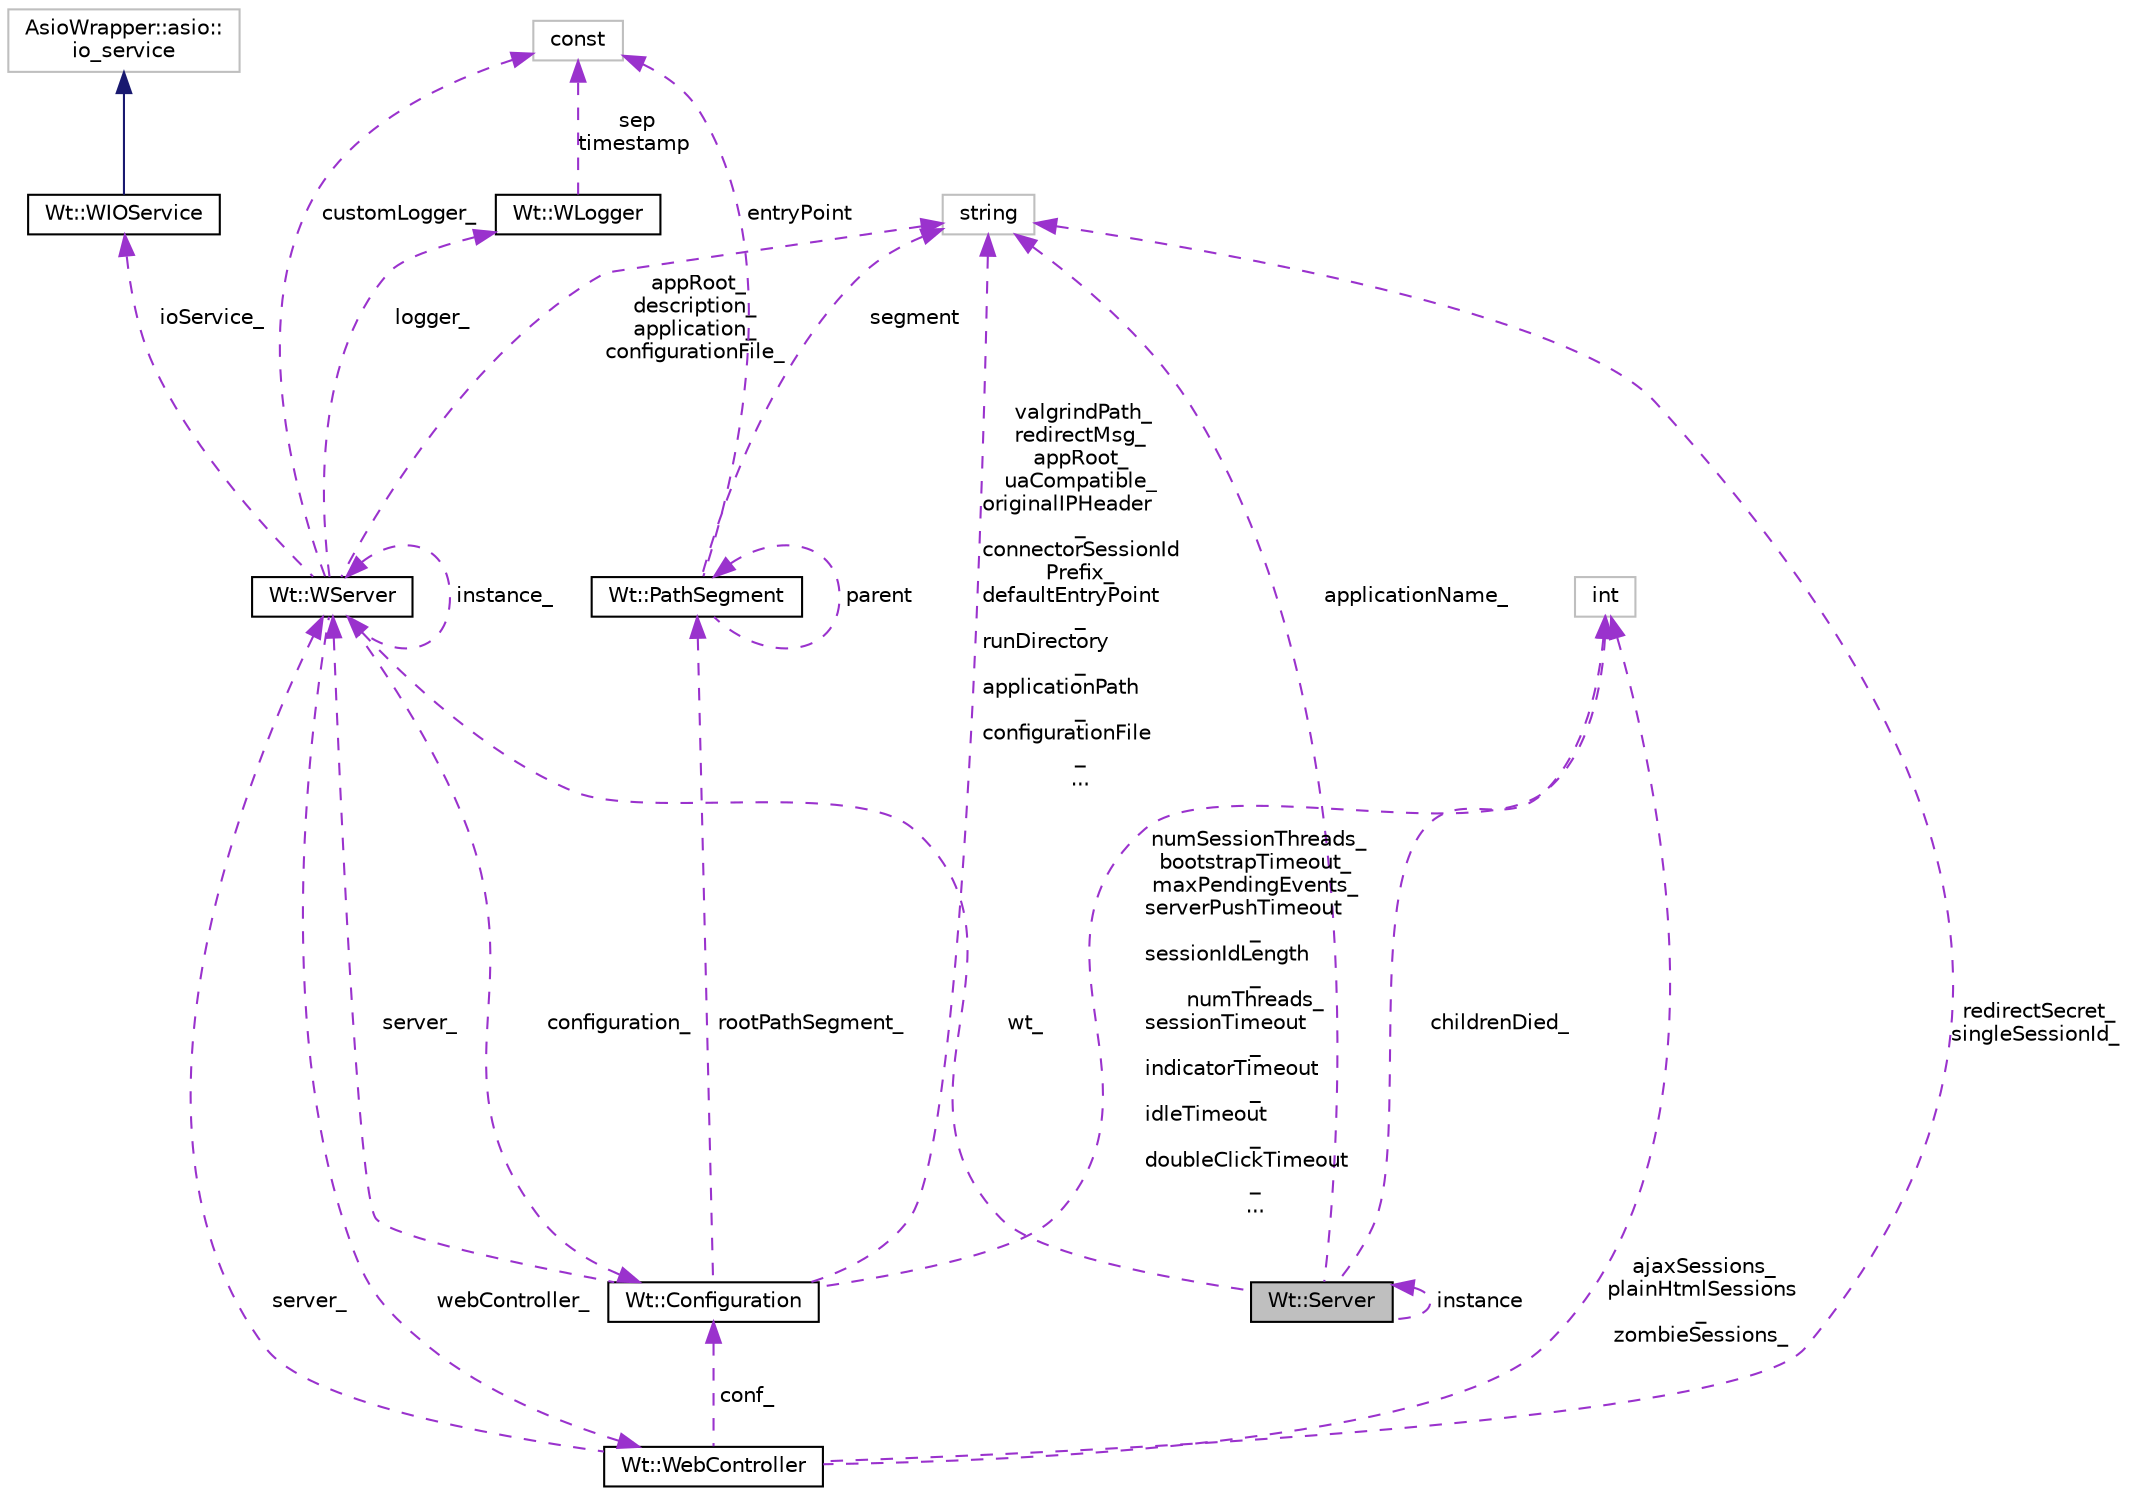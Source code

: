 digraph "Wt::Server"
{
 // LATEX_PDF_SIZE
  edge [fontname="Helvetica",fontsize="10",labelfontname="Helvetica",labelfontsize="10"];
  node [fontname="Helvetica",fontsize="10",shape=record];
  Node1 [label="Wt::Server",height=0.2,width=0.4,color="black", fillcolor="grey75", style="filled", fontcolor="black",tooltip=" "];
  Node1 -> Node1 [dir="back",color="darkorchid3",fontsize="10",style="dashed",label=" instance" ,fontname="Helvetica"];
  Node2 -> Node1 [dir="back",color="darkorchid3",fontsize="10",style="dashed",label=" wt_" ,fontname="Helvetica"];
  Node2 [label="Wt::WServer",height=0.2,width=0.4,color="black", fillcolor="white", style="filled",URL="$classWt_1_1WServer.html",tooltip="A class encapsulating a web application server."];
  Node3 -> Node2 [dir="back",color="darkorchid3",fontsize="10",style="dashed",label=" ioService_" ,fontname="Helvetica"];
  Node3 [label="Wt::WIOService",height=0.2,width=0.4,color="black", fillcolor="white", style="filled",URL="$classWt_1_1WIOService.html",tooltip="An I/O service."];
  Node4 -> Node3 [dir="back",color="midnightblue",fontsize="10",style="solid",fontname="Helvetica"];
  Node4 [label="AsioWrapper::asio::\lio_service",height=0.2,width=0.4,color="grey75", fillcolor="white", style="filled",tooltip=" "];
  Node5 -> Node2 [dir="back",color="darkorchid3",fontsize="10",style="dashed",label=" configuration_" ,fontname="Helvetica"];
  Node5 [label="Wt::Configuration",height=0.2,width=0.4,color="black", fillcolor="white", style="filled",URL="$classWt_1_1Configuration.html",tooltip=" "];
  Node6 -> Node5 [dir="back",color="darkorchid3",fontsize="10",style="dashed",label=" rootPathSegment_" ,fontname="Helvetica"];
  Node6 [label="Wt::PathSegment",height=0.2,width=0.4,color="black", fillcolor="white", style="filled",URL="$structWt_1_1PathSegment.html",tooltip=" "];
  Node6 -> Node6 [dir="back",color="darkorchid3",fontsize="10",style="dashed",label=" parent" ,fontname="Helvetica"];
  Node7 -> Node6 [dir="back",color="darkorchid3",fontsize="10",style="dashed",label=" segment" ,fontname="Helvetica"];
  Node7 [label="string",height=0.2,width=0.4,color="grey75", fillcolor="white", style="filled",tooltip=" "];
  Node8 -> Node6 [dir="back",color="darkorchid3",fontsize="10",style="dashed",label=" entryPoint" ,fontname="Helvetica"];
  Node8 [label="const",height=0.2,width=0.4,color="grey75", fillcolor="white", style="filled",tooltip=" "];
  Node2 -> Node5 [dir="back",color="darkorchid3",fontsize="10",style="dashed",label=" server_" ,fontname="Helvetica"];
  Node9 -> Node5 [dir="back",color="darkorchid3",fontsize="10",style="dashed",label=" numSessionThreads_\nbootstrapTimeout_\nmaxPendingEvents_\nserverPushTimeout\l_\nsessionIdLength\l_\nnumThreads_\nsessionTimeout\l_\nindicatorTimeout\l_\nidleTimeout\l_\ndoubleClickTimeout\l_\n..." ,fontname="Helvetica"];
  Node9 [label="int",height=0.2,width=0.4,color="grey75", fillcolor="white", style="filled",tooltip=" "];
  Node7 -> Node5 [dir="back",color="darkorchid3",fontsize="10",style="dashed",label=" valgrindPath_\nredirectMsg_\nappRoot_\nuaCompatible_\noriginalIPHeader\l_\nconnectorSessionId\lPrefix_\ndefaultEntryPoint\l_\nrunDirectory\l_\napplicationPath\l_\nconfigurationFile\l_\n..." ,fontname="Helvetica"];
  Node10 -> Node2 [dir="back",color="darkorchid3",fontsize="10",style="dashed",label=" logger_" ,fontname="Helvetica"];
  Node10 [label="Wt::WLogger",height=0.2,width=0.4,color="black", fillcolor="white", style="filled",URL="$classWt_1_1WLogger.html",tooltip="A simple logging class."];
  Node8 -> Node10 [dir="back",color="darkorchid3",fontsize="10",style="dashed",label=" sep\ntimestamp" ,fontname="Helvetica"];
  Node2 -> Node2 [dir="back",color="darkorchid3",fontsize="10",style="dashed",label=" instance_" ,fontname="Helvetica"];
  Node11 -> Node2 [dir="back",color="darkorchid3",fontsize="10",style="dashed",label=" webController_" ,fontname="Helvetica"];
  Node11 [label="Wt::WebController",height=0.2,width=0.4,color="black", fillcolor="white", style="filled",URL="$classWt_1_1WebController.html",tooltip=" "];
  Node5 -> Node11 [dir="back",color="darkorchid3",fontsize="10",style="dashed",label=" conf_" ,fontname="Helvetica"];
  Node2 -> Node11 [dir="back",color="darkorchid3",fontsize="10",style="dashed",label=" server_" ,fontname="Helvetica"];
  Node9 -> Node11 [dir="back",color="darkorchid3",fontsize="10",style="dashed",label=" ajaxSessions_\nplainHtmlSessions\l_\nzombieSessions_" ,fontname="Helvetica"];
  Node7 -> Node11 [dir="back",color="darkorchid3",fontsize="10",style="dashed",label=" redirectSecret_\nsingleSessionId_" ,fontname="Helvetica"];
  Node7 -> Node2 [dir="back",color="darkorchid3",fontsize="10",style="dashed",label=" appRoot_\ndescription_\napplication_\nconfigurationFile_" ,fontname="Helvetica"];
  Node8 -> Node2 [dir="back",color="darkorchid3",fontsize="10",style="dashed",label=" customLogger_" ,fontname="Helvetica"];
  Node9 -> Node1 [dir="back",color="darkorchid3",fontsize="10",style="dashed",label=" childrenDied_" ,fontname="Helvetica"];
  Node7 -> Node1 [dir="back",color="darkorchid3",fontsize="10",style="dashed",label=" applicationName_" ,fontname="Helvetica"];
}
